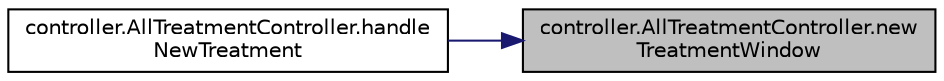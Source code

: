 digraph "controller.AllTreatmentController.newTreatmentWindow"
{
 // LATEX_PDF_SIZE
  edge [fontname="Helvetica",fontsize="10",labelfontname="Helvetica",labelfontsize="10"];
  node [fontname="Helvetica",fontsize="10",shape=record];
  rankdir="RL";
  Node1 [label="controller.AllTreatmentController.new\lTreatmentWindow",height=0.2,width=0.4,color="black", fillcolor="grey75", style="filled", fontcolor="black",tooltip=" "];
  Node1 -> Node2 [dir="back",color="midnightblue",fontsize="10",style="solid",fontname="Helvetica"];
  Node2 [label="controller.AllTreatmentController.handle\lNewTreatment",height=0.2,width=0.4,color="black", fillcolor="white", style="filled",URL="$classcontroller_1_1_all_treatment_controller.html#a538e662045e0a55b8ef1d9924c2fc1a9",tooltip=" "];
}

